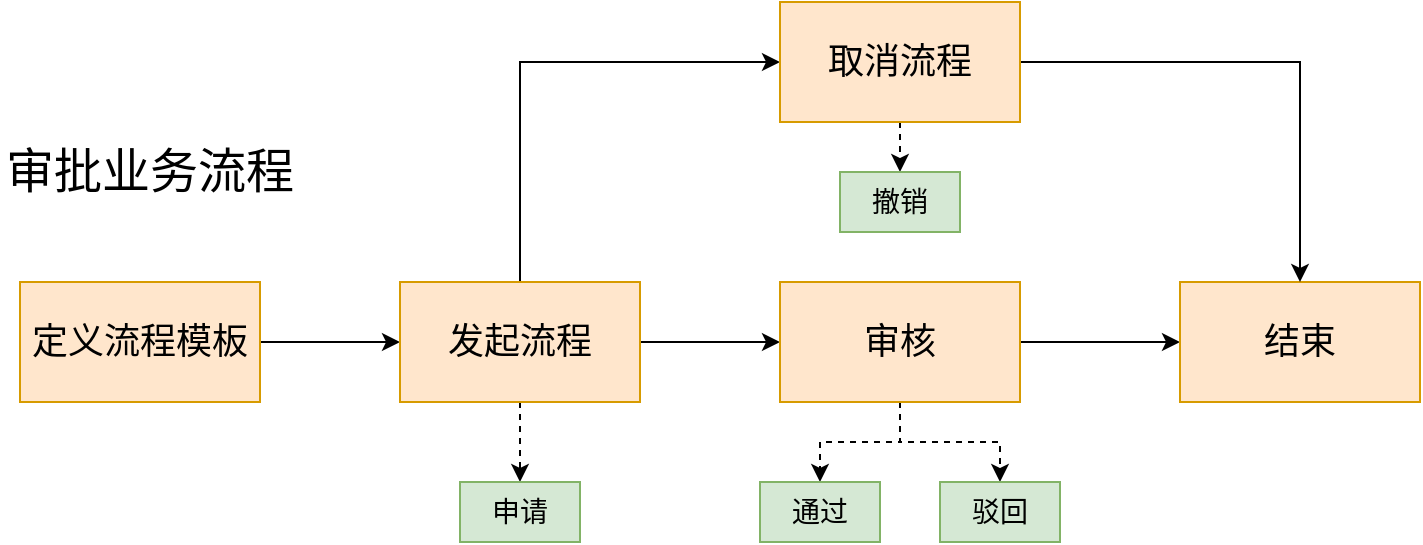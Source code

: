 <mxfile version="12.2.3" type="github" pages="1">
  <diagram id="c3yrn9GL6h-rGFnJpoPu" name="Page-1">
    <mxGraphModel dx="932" dy="600" grid="1" gridSize="10" guides="1" tooltips="1" connect="1" arrows="1" fold="1" page="1" pageScale="1" pageWidth="827" pageHeight="1169" math="0" shadow="0">
      <root>
        <mxCell id="0"/>
        <mxCell id="1" parent="0"/>
        <mxCell id="3ibIDsbKt7TbLzXAiMd--4" value="" style="edgeStyle=orthogonalEdgeStyle;rounded=0;orthogonalLoop=1;jettySize=auto;html=1;exitX=1;exitY=0.5;exitDx=0;exitDy=0;entryX=0;entryY=0.5;entryDx=0;entryDy=0;" edge="1" parent="1" source="3ibIDsbKt7TbLzXAiMd--1" target="3ibIDsbKt7TbLzXAiMd--3">
          <mxGeometry relative="1" as="geometry"/>
        </mxCell>
        <mxCell id="3ibIDsbKt7TbLzXAiMd--1" value="&lt;font style=&quot;font-size: 18px&quot;&gt;定义流程模板&lt;/font&gt;" style="rounded=0;whiteSpace=wrap;html=1;fillColor=#ffe6cc;strokeColor=#d79b00;" vertex="1" parent="1">
          <mxGeometry x="90" y="380" width="120" height="60" as="geometry"/>
        </mxCell>
        <mxCell id="3ibIDsbKt7TbLzXAiMd--6" value="" style="edgeStyle=orthogonalEdgeStyle;rounded=0;orthogonalLoop=1;jettySize=auto;html=1;" edge="1" parent="1" source="3ibIDsbKt7TbLzXAiMd--3" target="3ibIDsbKt7TbLzXAiMd--5">
          <mxGeometry relative="1" as="geometry"/>
        </mxCell>
        <mxCell id="3ibIDsbKt7TbLzXAiMd--13" style="edgeStyle=orthogonalEdgeStyle;rounded=0;orthogonalLoop=1;jettySize=auto;html=1;exitX=0.5;exitY=0;exitDx=0;exitDy=0;entryX=0;entryY=0.5;entryDx=0;entryDy=0;" edge="1" parent="1" source="3ibIDsbKt7TbLzXAiMd--3" target="3ibIDsbKt7TbLzXAiMd--12">
          <mxGeometry relative="1" as="geometry"/>
        </mxCell>
        <mxCell id="3ibIDsbKt7TbLzXAiMd--17" style="edgeStyle=orthogonalEdgeStyle;rounded=0;orthogonalLoop=1;jettySize=auto;html=1;exitX=0.5;exitY=1;exitDx=0;exitDy=0;entryX=0.5;entryY=0;entryDx=0;entryDy=0;dashed=1;" edge="1" parent="1" source="3ibIDsbKt7TbLzXAiMd--3" target="3ibIDsbKt7TbLzXAiMd--9">
          <mxGeometry relative="1" as="geometry"/>
        </mxCell>
        <mxCell id="3ibIDsbKt7TbLzXAiMd--3" value="&lt;font style=&quot;font-size: 18px&quot;&gt;发起流程&lt;/font&gt;" style="rounded=0;whiteSpace=wrap;html=1;fillColor=#ffe6cc;strokeColor=#d79b00;" vertex="1" parent="1">
          <mxGeometry x="280" y="380" width="120" height="60" as="geometry"/>
        </mxCell>
        <mxCell id="3ibIDsbKt7TbLzXAiMd--8" value="" style="edgeStyle=orthogonalEdgeStyle;rounded=0;orthogonalLoop=1;jettySize=auto;html=1;" edge="1" parent="1" source="3ibIDsbKt7TbLzXAiMd--5" target="3ibIDsbKt7TbLzXAiMd--7">
          <mxGeometry relative="1" as="geometry"/>
        </mxCell>
        <mxCell id="3ibIDsbKt7TbLzXAiMd--18" style="edgeStyle=orthogonalEdgeStyle;rounded=0;orthogonalLoop=1;jettySize=auto;html=1;exitX=0.5;exitY=1;exitDx=0;exitDy=0;dashed=1;" edge="1" parent="1" source="3ibIDsbKt7TbLzXAiMd--5" target="3ibIDsbKt7TbLzXAiMd--10">
          <mxGeometry relative="1" as="geometry"/>
        </mxCell>
        <mxCell id="3ibIDsbKt7TbLzXAiMd--19" style="edgeStyle=orthogonalEdgeStyle;rounded=0;orthogonalLoop=1;jettySize=auto;html=1;exitX=0.5;exitY=1;exitDx=0;exitDy=0;entryX=0.5;entryY=0;entryDx=0;entryDy=0;dashed=1;" edge="1" parent="1" source="3ibIDsbKt7TbLzXAiMd--5" target="3ibIDsbKt7TbLzXAiMd--11">
          <mxGeometry relative="1" as="geometry"/>
        </mxCell>
        <mxCell id="3ibIDsbKt7TbLzXAiMd--5" value="&lt;font style=&quot;font-size: 18px&quot;&gt;审核&lt;/font&gt;" style="rounded=0;whiteSpace=wrap;html=1;fillColor=#ffe6cc;strokeColor=#d79b00;" vertex="1" parent="1">
          <mxGeometry x="470" y="380" width="120" height="60" as="geometry"/>
        </mxCell>
        <mxCell id="3ibIDsbKt7TbLzXAiMd--7" value="&lt;font style=&quot;font-size: 18px&quot;&gt;结束&lt;/font&gt;" style="rounded=0;whiteSpace=wrap;html=1;fillColor=#ffe6cc;strokeColor=#d79b00;" vertex="1" parent="1">
          <mxGeometry x="670" y="380" width="120" height="60" as="geometry"/>
        </mxCell>
        <mxCell id="3ibIDsbKt7TbLzXAiMd--2" value="&lt;font style=&quot;font-size: 24px&quot;&gt;审批业务流程&lt;/font&gt;" style="text;html=1;strokeColor=none;fillColor=none;align=center;verticalAlign=middle;whiteSpace=wrap;rounded=0;" vertex="1" parent="1">
          <mxGeometry x="80" y="315" width="150" height="20" as="geometry"/>
        </mxCell>
        <mxCell id="3ibIDsbKt7TbLzXAiMd--9" value="&lt;font style=&quot;font-size: 14px&quot;&gt;申请&lt;/font&gt;" style="rounded=0;whiteSpace=wrap;html=1;fillColor=#d5e8d4;strokeColor=#82b366;" vertex="1" parent="1">
          <mxGeometry x="310" y="480" width="60" height="30" as="geometry"/>
        </mxCell>
        <mxCell id="3ibIDsbKt7TbLzXAiMd--10" value="&lt;font style=&quot;font-size: 14px&quot;&gt;通过&lt;/font&gt;" style="rounded=0;whiteSpace=wrap;html=1;fillColor=#d5e8d4;strokeColor=#82b366;" vertex="1" parent="1">
          <mxGeometry x="460" y="480" width="60" height="30" as="geometry"/>
        </mxCell>
        <mxCell id="3ibIDsbKt7TbLzXAiMd--11" value="&lt;font style=&quot;font-size: 14px&quot;&gt;驳回&lt;/font&gt;" style="rounded=0;whiteSpace=wrap;html=1;fillColor=#d5e8d4;strokeColor=#82b366;" vertex="1" parent="1">
          <mxGeometry x="550" y="480" width="60" height="30" as="geometry"/>
        </mxCell>
        <mxCell id="3ibIDsbKt7TbLzXAiMd--14" style="edgeStyle=orthogonalEdgeStyle;rounded=0;orthogonalLoop=1;jettySize=auto;html=1;" edge="1" parent="1" source="3ibIDsbKt7TbLzXAiMd--12" target="3ibIDsbKt7TbLzXAiMd--7">
          <mxGeometry relative="1" as="geometry"/>
        </mxCell>
        <mxCell id="3ibIDsbKt7TbLzXAiMd--20" style="edgeStyle=orthogonalEdgeStyle;rounded=0;orthogonalLoop=1;jettySize=auto;html=1;exitX=0.5;exitY=1;exitDx=0;exitDy=0;entryX=0.5;entryY=0;entryDx=0;entryDy=0;dashed=1;" edge="1" parent="1" source="3ibIDsbKt7TbLzXAiMd--12" target="3ibIDsbKt7TbLzXAiMd--15">
          <mxGeometry relative="1" as="geometry"/>
        </mxCell>
        <mxCell id="3ibIDsbKt7TbLzXAiMd--12" value="&lt;font style=&quot;font-size: 18px&quot;&gt;取消流程&lt;/font&gt;" style="rounded=0;whiteSpace=wrap;html=1;fillColor=#ffe6cc;strokeColor=#d79b00;" vertex="1" parent="1">
          <mxGeometry x="470" y="240" width="120" height="60" as="geometry"/>
        </mxCell>
        <mxCell id="3ibIDsbKt7TbLzXAiMd--15" value="&lt;font style=&quot;font-size: 14px&quot;&gt;撤销&lt;/font&gt;" style="rounded=0;whiteSpace=wrap;html=1;fillColor=#d5e8d4;strokeColor=#82b366;" vertex="1" parent="1">
          <mxGeometry x="500" y="325" width="60" height="30" as="geometry"/>
        </mxCell>
      </root>
    </mxGraphModel>
  </diagram>
</mxfile>
